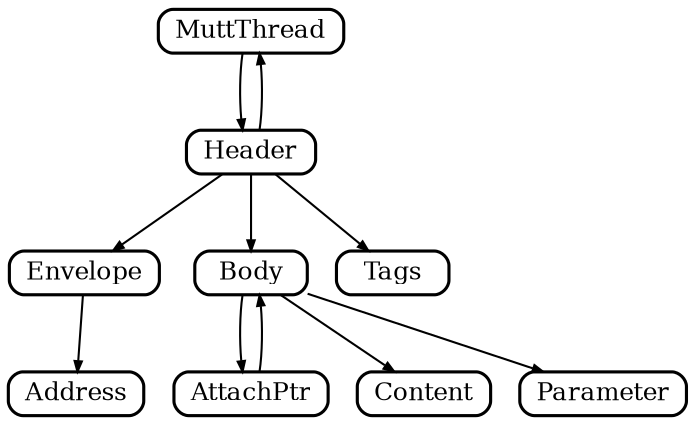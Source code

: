 digraph libemail
{
	graph [
		rankdir="TB"
		nodesep="0.2"
		ranksep="0.5"
		compound=true
	]

	node [
		shape="Mrecord"
		fontsize="12"
		style="solid"
		height="0.2"
		penwidth="1.5"
		color=black
	]

	edge [
		penwidth="1.0"
		arrowsize="0.5"
	]

	thread	  [ label="MuttThread" ]
	envelope  [ label="Envelope"   ]
	address	  [ label="Address"    ]
	content	  [ label="Content"    ]
	attachptr [ label="AttachPtr"  ]
	body	  [ label="Body"       ]
	header	  [ label="Header"     ]
	parameter [ label="Parameter"  ]
	tags	  [ label="Tags"       ]

	attachptr -> body
	body	  -> attachptr
	body	  -> content
	body	  -> parameter
	envelope  -> address
	header	  -> body
	header	  -> envelope
	header	  -> tags
	header	  -> thread
	thread	  -> header

}
